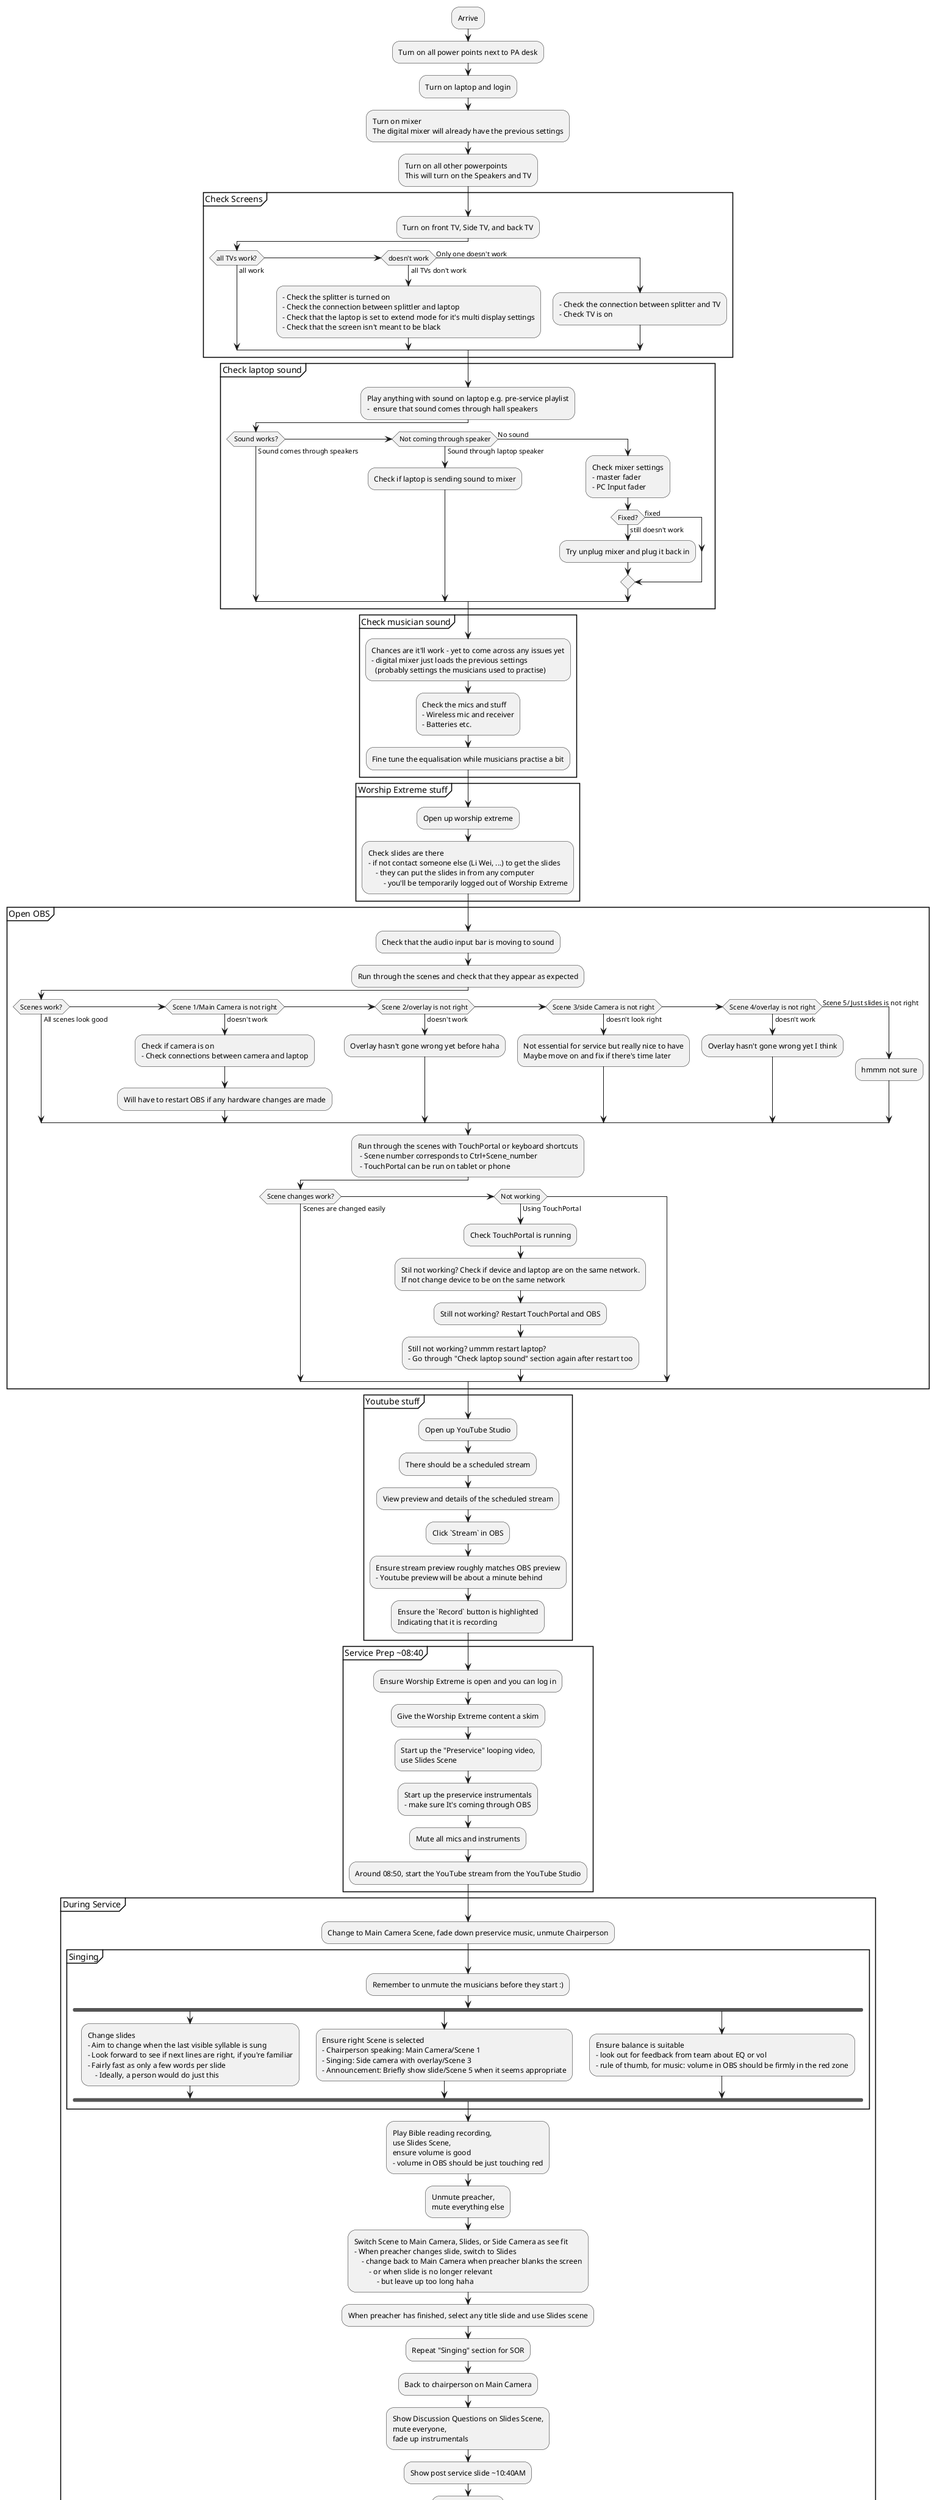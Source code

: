 @startuml "how to stream"

:Arrive;

:Turn on all power points next to PA desk;
:Turn on laptop and login;
:Turn on mixer
The digital mixer will already have the previous settings;
:Turn on all other powerpoints
This will turn on the Speakers and TV;

partition "Check Screens" {
    :Turn on front TV, Side TV, and back TV;

    if (all TVs work?) then (all work)

    elseif (doesn't work) then (all TVs don't work)
        :- Check the splitter is turned on
        - Check the connection between splittler and laptop
        - Check that the laptop is set to extend mode for it's multi display settings
        - Check that the screen isn't meant to be black;
    
    else (Only one doesn't work)
        :- Check the connection between splitter and TV
        - Check TV is on;

    endif
}

partition "Check laptop sound" {
    :Play anything with sound on laptop e.g. pre-service playlist
    -  ensure that sound comes through hall speakers;

    if (Sound works?) then (Sound comes through speakers)

    elseif (Not coming through speaker) then (Sound through laptop speaker)
        :Check if laptop is sending sound to mixer;
    else (No sound)
        :Check mixer settings
        - master fader
        - PC Input fader;

        if (Fixed?) then (still doesn't work)
            :Try unplug mixer and plug it back in;
        else (fixed)
        endif
    endif
}

partition "Check musician sound" {
    :Chances are it'll work - yet to come across any issues yet
    - digital mixer just loads the previous settings
      (probably settings the musicians used to practise);
    :Check the mics and stuff
    - Wireless mic and receiver
    - Batteries etc.;
    :Fine tune the equalisation while musicians practise a bit;
}

partition "Worship Extreme stuff" {
    :Open up worship extreme;
    :Check slides are there
    - if not contact someone else (Li Wei, ...) to get the slides
        - they can put the slides in from any computer
            - you'll be temporarily logged out of Worship Extreme;
}

partition "Open OBS" {
    :Check that the audio input bar is moving to sound;
    :Run through the scenes and check that they appear as expected;
    if (Scenes work?) then (All scenes look good)

    elseif (Scene 1/Main Camera is not right) then (doesn't work)
        :Check if camera is on
        - Check connections between camera and laptop;
        :Will have to restart OBS if any hardware changes are made;
    elseif (Scene 2/overlay is not right) then (doesn't work)
        :Overlay hasn't gone wrong yet before haha;
    elseif (Scene 3/side Camera is not right) then (doesn't look right)
        :Not essential for service but really nice to have
        Maybe move on and fix if there's time later;
    elseif (Scene 4/overlay is not right) then (doesn't work)
        :Overlay hasn't gone wrong yet I think;
    else (Scene 5/ Just slides is not right)
        :hmmm not sure;
    endif

    :Run through the scenes with TouchPortal or keyboard shortcuts
     - Scene number corresponds to Ctrl+Scene_number
     - TouchPortal can be run on tablet or phone;
    if (Scene changes work?) then (Scenes are changed easily)

    elseif (Not working) then (Using TouchPortal)
        :Check TouchPortal is running;
        :Stil not working? Check if device and laptop are on the same network.
        If not change device to be on the same network;
        :Still not working? Restart TouchPortal and OBS;
        :Still not working? ummm restart laptop?
        - Go through "Check laptop sound" section again after restart too;
    endif
}

partition "Youtube stuff" {
    :Open up YouTube Studio;
    :There should be a scheduled stream;
    :View preview and details of the scheduled stream;
    :Click `Stream` in OBS;
    :Ensure stream preview roughly matches OBS preview
    - Youtube preview will be about a minute behind;
    :Ensure the `Record` button is highlighted
    Indicating that it is recording;
}

partition "Service Prep ~08:40" {
    :Ensure Worship Extreme is open and you can log in;
    :Give the Worship Extreme content a skim;
    :Start up the "Preservice" looping video,
    use Slides Scene;
    :Start up the preservice instrumentals
    - make sure It's coming through OBS;
    :Mute all mics and instruments;
    :Around 08:50, start the YouTube stream from the YouTube Studio;
}

partition "During Service" {
    :Change to Main Camera Scene, fade down preservice music, unmute Chairperson;
    partition "Singing" {
        :Remember to unmute the musicians before they start :);
        fork
            :Change slides
            - Aim to change when the last visible syllable is sung
            - Look forward to see if next lines are right, if you're familiar
            - Fairly fast as only a few words per slide
                - Ideally, a person would do just this;
        fork again
            :Ensure right Scene is selected
            - Chairperson speaking: Main Camera/Scene 1
            - Singing: Side camera with overlay/Scene 3
            - Announcement: Briefly show slide/Scene 5 when it seems appropriate;
        fork again
            :Ensure balance is suitable
            - look out for feedback from team about EQ or vol
            - rule of thumb, for music: volume in OBS should be firmly in the red zone;
        end fork
    }

    :Play Bible reading recording,
    use Slides Scene,
    ensure volume is good
    - volume in OBS should be just touching red;

    :Unmute preacher,
    mute everything else;

    :Switch Scene to Main Camera, Slides, or Side Camera as see fit
    - When preacher changes slide, switch to Slides
        - change back to Main Camera when preacher blanks the screen
            - or when slide is no longer relevant
                - but leave up too long haha;

    :When preacher has finished, select any title slide and use Slides scene;

    :Repeat "Singing" section for SOR;

    :Back to chairperson on Main Camera;

    :Show Discussion Questions on Slides Scene,
    mute everyone,
    fade up instrumentals;

    :Show post service slide ~10:40AM;
    :Mute all channels;

    partition "Pack up" {
        :Turn off camera
        so that the lens protector comes on;
        :Turn off TVs;
        :Turn off mixer;
        :Everything else can be turned off everything else at the powerpoint;
    }

}


@enduml